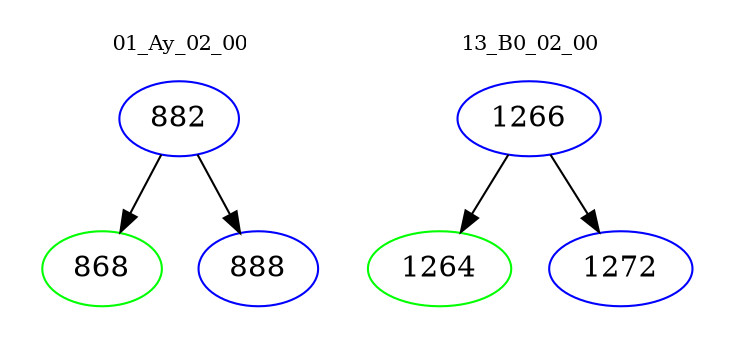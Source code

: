 digraph{
subgraph cluster_0 {
color = white
label = "01_Ay_02_00";
fontsize=10;
T0_882 [label="882", color="blue"]
T0_882 -> T0_868 [color="black"]
T0_868 [label="868", color="green"]
T0_882 -> T0_888 [color="black"]
T0_888 [label="888", color="blue"]
}
subgraph cluster_1 {
color = white
label = "13_B0_02_00";
fontsize=10;
T1_1266 [label="1266", color="blue"]
T1_1266 -> T1_1264 [color="black"]
T1_1264 [label="1264", color="green"]
T1_1266 -> T1_1272 [color="black"]
T1_1272 [label="1272", color="blue"]
}
}

